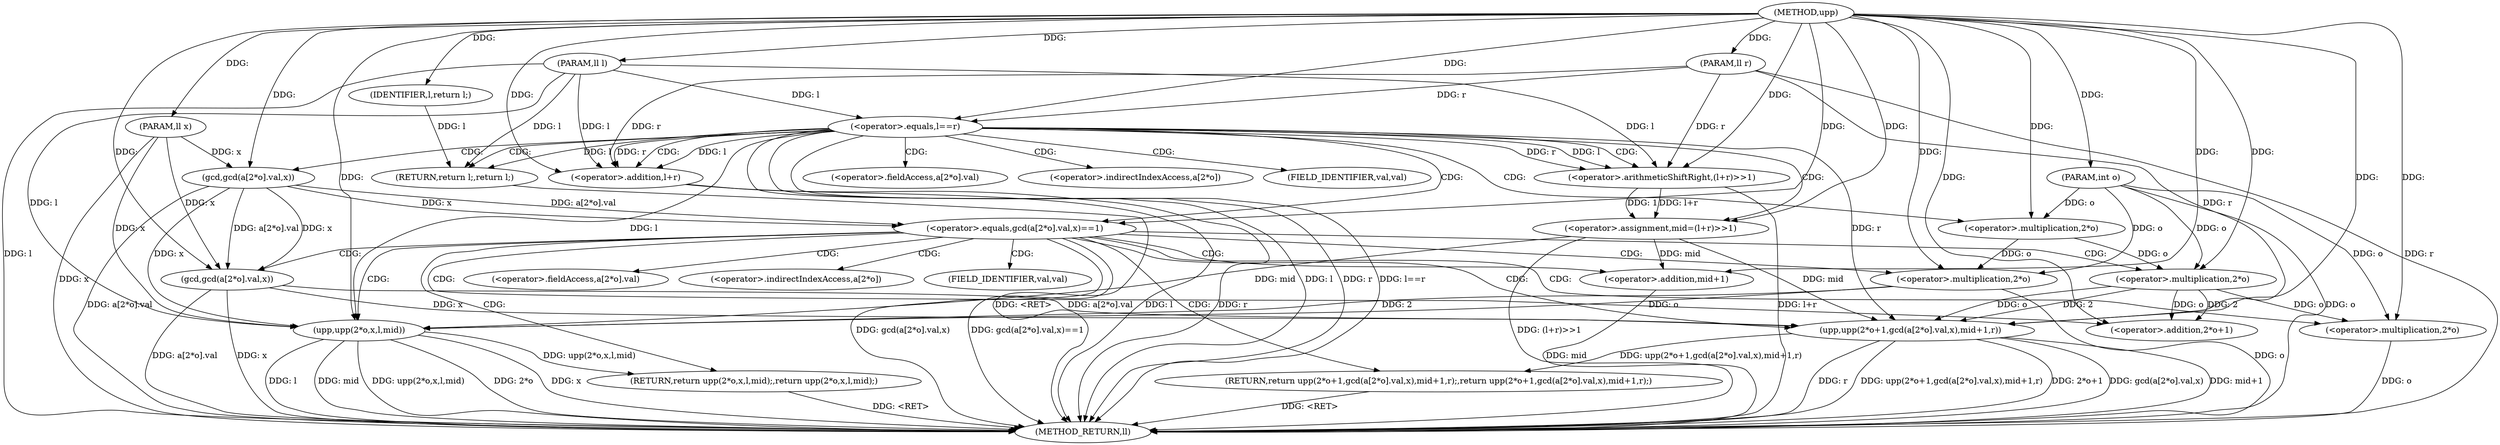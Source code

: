 digraph "upp" {  
"1000395" [label = "(METHOD,upp)" ]
"1000455" [label = "(METHOD_RETURN,ll)" ]
"1000396" [label = "(PARAM,int o)" ]
"1000397" [label = "(PARAM,ll x)" ]
"1000398" [label = "(PARAM,ll l)" ]
"1000399" [label = "(PARAM,ll r)" ]
"1000408" [label = "(<operator>.assignment,mid=(l+r)>>1)" ]
"1000435" [label = "(RETURN,return upp(2*o+1,gcd(a[2*o].val,x),mid+1,r);,return upp(2*o+1,gcd(a[2*o].val,x),mid+1,r);)" ]
"1000402" [label = "(<operator>.equals,l==r)" ]
"1000405" [label = "(RETURN,return l;,return l;)" ]
"1000416" [label = "(<operator>.equals,gcd(a[2*o].val,x)==1)" ]
"1000427" [label = "(RETURN,return upp(2*o,x,l,mid);,return upp(2*o,x,l,mid);)" ]
"1000436" [label = "(upp,upp(2*o+1,gcd(a[2*o].val,x),mid+1,r))" ]
"1000406" [label = "(IDENTIFIER,l,return l;)" ]
"1000410" [label = "(<operator>.arithmeticShiftRight,(l+r)>>1)" ]
"1000428" [label = "(upp,upp(2*o,x,l,mid))" ]
"1000411" [label = "(<operator>.addition,l+r)" ]
"1000417" [label = "(gcd,gcd(a[2*o].val,x))" ]
"1000437" [label = "(<operator>.addition,2*o+1)" ]
"1000442" [label = "(gcd,gcd(a[2*o].val,x))" ]
"1000451" [label = "(<operator>.addition,mid+1)" ]
"1000429" [label = "(<operator>.multiplication,2*o)" ]
"1000438" [label = "(<operator>.multiplication,2*o)" ]
"1000421" [label = "(<operator>.multiplication,2*o)" ]
"1000446" [label = "(<operator>.multiplication,2*o)" ]
"1000418" [label = "(<operator>.fieldAccess,a[2*o].val)" ]
"1000443" [label = "(<operator>.fieldAccess,a[2*o].val)" ]
"1000419" [label = "(<operator>.indirectIndexAccess,a[2*o])" ]
"1000424" [label = "(FIELD_IDENTIFIER,val,val)" ]
"1000444" [label = "(<operator>.indirectIndexAccess,a[2*o])" ]
"1000449" [label = "(FIELD_IDENTIFIER,val,val)" ]
  "1000427" -> "1000455"  [ label = "DDG: <RET>"] 
  "1000396" -> "1000455"  [ label = "DDG: o"] 
  "1000397" -> "1000455"  [ label = "DDG: x"] 
  "1000398" -> "1000455"  [ label = "DDG: l"] 
  "1000399" -> "1000455"  [ label = "DDG: r"] 
  "1000402" -> "1000455"  [ label = "DDG: l"] 
  "1000402" -> "1000455"  [ label = "DDG: r"] 
  "1000402" -> "1000455"  [ label = "DDG: l==r"] 
  "1000411" -> "1000455"  [ label = "DDG: l"] 
  "1000411" -> "1000455"  [ label = "DDG: r"] 
  "1000410" -> "1000455"  [ label = "DDG: l+r"] 
  "1000408" -> "1000455"  [ label = "DDG: (l+r)>>1"] 
  "1000417" -> "1000455"  [ label = "DDG: a[2*o].val"] 
  "1000416" -> "1000455"  [ label = "DDG: gcd(a[2*o].val,x)"] 
  "1000416" -> "1000455"  [ label = "DDG: gcd(a[2*o].val,x)==1"] 
  "1000436" -> "1000455"  [ label = "DDG: 2*o+1"] 
  "1000446" -> "1000455"  [ label = "DDG: o"] 
  "1000442" -> "1000455"  [ label = "DDG: a[2*o].val"] 
  "1000442" -> "1000455"  [ label = "DDG: x"] 
  "1000436" -> "1000455"  [ label = "DDG: gcd(a[2*o].val,x)"] 
  "1000451" -> "1000455"  [ label = "DDG: mid"] 
  "1000436" -> "1000455"  [ label = "DDG: mid+1"] 
  "1000436" -> "1000455"  [ label = "DDG: r"] 
  "1000436" -> "1000455"  [ label = "DDG: upp(2*o+1,gcd(a[2*o].val,x),mid+1,r)"] 
  "1000429" -> "1000455"  [ label = "DDG: o"] 
  "1000428" -> "1000455"  [ label = "DDG: 2*o"] 
  "1000428" -> "1000455"  [ label = "DDG: x"] 
  "1000428" -> "1000455"  [ label = "DDG: l"] 
  "1000428" -> "1000455"  [ label = "DDG: mid"] 
  "1000428" -> "1000455"  [ label = "DDG: upp(2*o,x,l,mid)"] 
  "1000405" -> "1000455"  [ label = "DDG: <RET>"] 
  "1000435" -> "1000455"  [ label = "DDG: <RET>"] 
  "1000395" -> "1000396"  [ label = "DDG: "] 
  "1000395" -> "1000397"  [ label = "DDG: "] 
  "1000395" -> "1000398"  [ label = "DDG: "] 
  "1000395" -> "1000399"  [ label = "DDG: "] 
  "1000410" -> "1000408"  [ label = "DDG: 1"] 
  "1000410" -> "1000408"  [ label = "DDG: l+r"] 
  "1000436" -> "1000435"  [ label = "DDG: upp(2*o+1,gcd(a[2*o].val,x),mid+1,r)"] 
  "1000406" -> "1000405"  [ label = "DDG: l"] 
  "1000402" -> "1000405"  [ label = "DDG: l"] 
  "1000398" -> "1000405"  [ label = "DDG: l"] 
  "1000395" -> "1000408"  [ label = "DDG: "] 
  "1000428" -> "1000427"  [ label = "DDG: upp(2*o,x,l,mid)"] 
  "1000398" -> "1000402"  [ label = "DDG: l"] 
  "1000395" -> "1000402"  [ label = "DDG: "] 
  "1000399" -> "1000402"  [ label = "DDG: r"] 
  "1000395" -> "1000406"  [ label = "DDG: "] 
  "1000402" -> "1000410"  [ label = "DDG: r"] 
  "1000399" -> "1000410"  [ label = "DDG: r"] 
  "1000395" -> "1000410"  [ label = "DDG: "] 
  "1000402" -> "1000410"  [ label = "DDG: l"] 
  "1000398" -> "1000410"  [ label = "DDG: l"] 
  "1000417" -> "1000416"  [ label = "DDG: a[2*o].val"] 
  "1000417" -> "1000416"  [ label = "DDG: x"] 
  "1000395" -> "1000416"  [ label = "DDG: "] 
  "1000442" -> "1000436"  [ label = "DDG: a[2*o].val"] 
  "1000442" -> "1000436"  [ label = "DDG: x"] 
  "1000399" -> "1000436"  [ label = "DDG: r"] 
  "1000395" -> "1000436"  [ label = "DDG: "] 
  "1000402" -> "1000436"  [ label = "DDG: r"] 
  "1000408" -> "1000436"  [ label = "DDG: mid"] 
  "1000438" -> "1000436"  [ label = "DDG: 2"] 
  "1000438" -> "1000436"  [ label = "DDG: o"] 
  "1000402" -> "1000411"  [ label = "DDG: l"] 
  "1000398" -> "1000411"  [ label = "DDG: l"] 
  "1000395" -> "1000411"  [ label = "DDG: "] 
  "1000402" -> "1000411"  [ label = "DDG: r"] 
  "1000399" -> "1000411"  [ label = "DDG: r"] 
  "1000397" -> "1000417"  [ label = "DDG: x"] 
  "1000395" -> "1000417"  [ label = "DDG: "] 
  "1000429" -> "1000428"  [ label = "DDG: 2"] 
  "1000429" -> "1000428"  [ label = "DDG: o"] 
  "1000408" -> "1000428"  [ label = "DDG: mid"] 
  "1000395" -> "1000428"  [ label = "DDG: "] 
  "1000417" -> "1000428"  [ label = "DDG: x"] 
  "1000397" -> "1000428"  [ label = "DDG: x"] 
  "1000398" -> "1000428"  [ label = "DDG: l"] 
  "1000402" -> "1000428"  [ label = "DDG: l"] 
  "1000438" -> "1000437"  [ label = "DDG: 2"] 
  "1000438" -> "1000437"  [ label = "DDG: o"] 
  "1000395" -> "1000437"  [ label = "DDG: "] 
  "1000417" -> "1000442"  [ label = "DDG: a[2*o].val"] 
  "1000417" -> "1000442"  [ label = "DDG: x"] 
  "1000397" -> "1000442"  [ label = "DDG: x"] 
  "1000395" -> "1000442"  [ label = "DDG: "] 
  "1000408" -> "1000451"  [ label = "DDG: mid"] 
  "1000395" -> "1000451"  [ label = "DDG: "] 
  "1000395" -> "1000429"  [ label = "DDG: "] 
  "1000421" -> "1000429"  [ label = "DDG: o"] 
  "1000396" -> "1000429"  [ label = "DDG: o"] 
  "1000395" -> "1000438"  [ label = "DDG: "] 
  "1000421" -> "1000438"  [ label = "DDG: o"] 
  "1000396" -> "1000438"  [ label = "DDG: o"] 
  "1000395" -> "1000421"  [ label = "DDG: "] 
  "1000396" -> "1000421"  [ label = "DDG: o"] 
  "1000395" -> "1000446"  [ label = "DDG: "] 
  "1000438" -> "1000446"  [ label = "DDG: o"] 
  "1000396" -> "1000446"  [ label = "DDG: o"] 
  "1000402" -> "1000419"  [ label = "CDG: "] 
  "1000402" -> "1000417"  [ label = "CDG: "] 
  "1000402" -> "1000418"  [ label = "CDG: "] 
  "1000402" -> "1000405"  [ label = "CDG: "] 
  "1000402" -> "1000424"  [ label = "CDG: "] 
  "1000402" -> "1000410"  [ label = "CDG: "] 
  "1000402" -> "1000408"  [ label = "CDG: "] 
  "1000402" -> "1000421"  [ label = "CDG: "] 
  "1000402" -> "1000411"  [ label = "CDG: "] 
  "1000402" -> "1000416"  [ label = "CDG: "] 
  "1000416" -> "1000436"  [ label = "CDG: "] 
  "1000416" -> "1000427"  [ label = "CDG: "] 
  "1000416" -> "1000444"  [ label = "CDG: "] 
  "1000416" -> "1000443"  [ label = "CDG: "] 
  "1000416" -> "1000438"  [ label = "CDG: "] 
  "1000416" -> "1000451"  [ label = "CDG: "] 
  "1000416" -> "1000446"  [ label = "CDG: "] 
  "1000416" -> "1000435"  [ label = "CDG: "] 
  "1000416" -> "1000429"  [ label = "CDG: "] 
  "1000416" -> "1000437"  [ label = "CDG: "] 
  "1000416" -> "1000449"  [ label = "CDG: "] 
  "1000416" -> "1000428"  [ label = "CDG: "] 
  "1000416" -> "1000442"  [ label = "CDG: "] 
}
